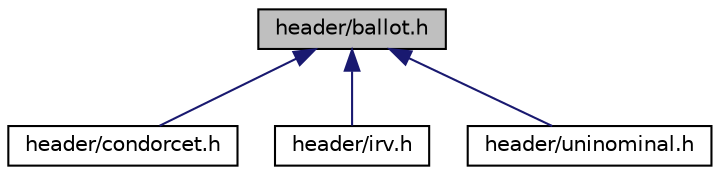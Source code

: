 digraph "header/ballot.h"
{
  edge [fontname="Helvetica",fontsize="10",labelfontname="Helvetica",labelfontsize="10"];
  node [fontname="Helvetica",fontsize="10",shape=record];
  Node13 [label="header/ballot.h",height=0.2,width=0.4,color="black", fillcolor="grey75", style="filled", fontcolor="black"];
  Node13 -> Node14 [dir="back",color="midnightblue",fontsize="10",style="solid",fontname="Helvetica"];
  Node14 [label="header/condorcet.h",height=0.2,width=0.4,color="black", fillcolor="white", style="filled",URL="$condorcet_8h.html",tooltip="Calcul du gagnant grâce aux fonctions de condorcet et leurs dépendances. "];
  Node13 -> Node15 [dir="back",color="midnightblue",fontsize="10",style="solid",fontname="Helvetica"];
  Node15 [label="header/irv.h",height=0.2,width=0.4,color="black", fillcolor="white", style="filled",URL="$irv_8h.html",tooltip="Calcul du gagnant grâce à la fonction vote alternatif et ses dépendances. "];
  Node13 -> Node16 [dir="back",color="midnightblue",fontsize="10",style="solid",fontname="Helvetica"];
  Node16 [label="header/uninominal.h",height=0.2,width=0.4,color="black", fillcolor="white", style="filled",URL="$uninominal_8h.html",tooltip="Calcul du gagnant grâce aux fonctions uninominals un et deux tours et leurs dépendances. "];
}
